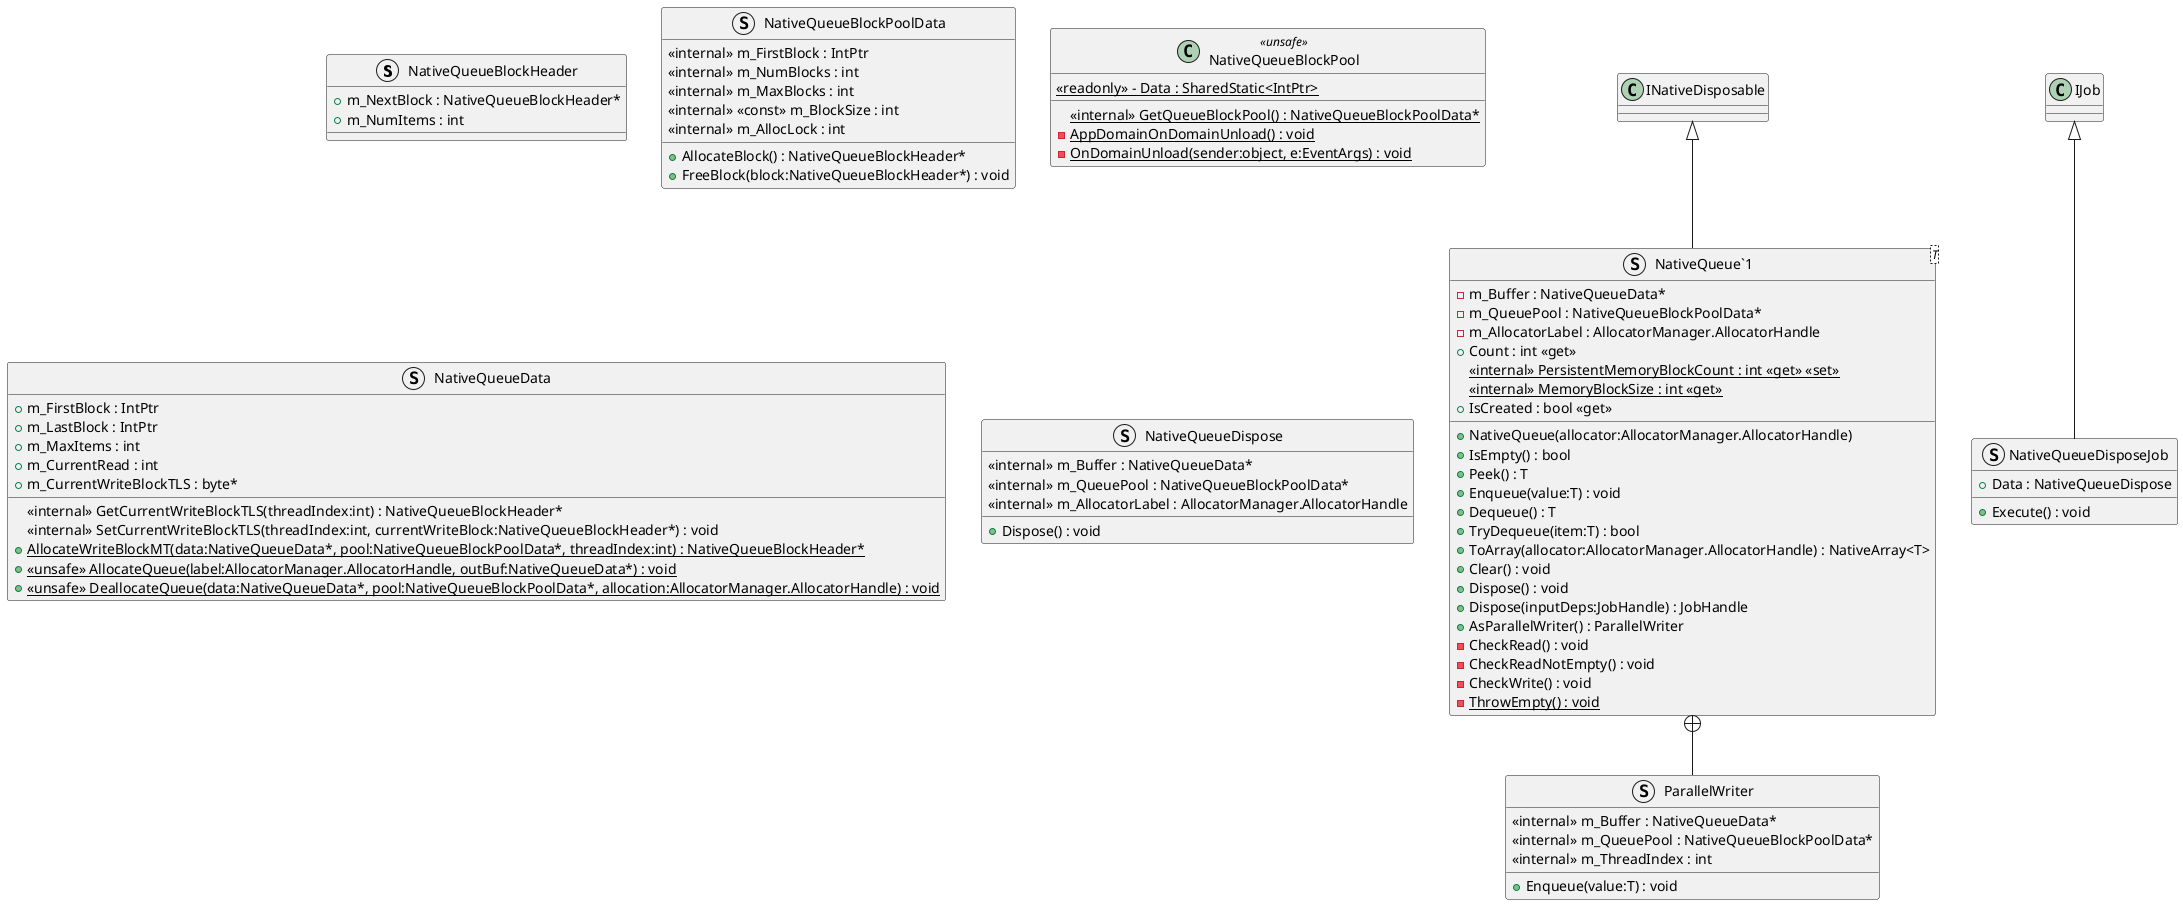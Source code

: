 @startuml
struct NativeQueueBlockHeader {
    + m_NextBlock : NativeQueueBlockHeader*
    + m_NumItems : int
}
struct NativeQueueBlockPoolData {
    <<internal>> m_FirstBlock : IntPtr
    <<internal>> m_NumBlocks : int
    <<internal>> m_MaxBlocks : int
    <<internal>> <<const>> m_BlockSize : int
    <<internal>> m_AllocLock : int
    + AllocateBlock() : NativeQueueBlockHeader*
    + FreeBlock(block:NativeQueueBlockHeader*) : void
}
class NativeQueueBlockPool <<unsafe>> {
    {static} <<readonly>> - Data : SharedStatic<IntPtr>
    <<internal>> {static} GetQueueBlockPool() : NativeQueueBlockPoolData*
    {static} - AppDomainOnDomainUnload() : void
    {static} - OnDomainUnload(sender:object, e:EventArgs) : void
}
struct NativeQueueData {
    + m_FirstBlock : IntPtr
    + m_LastBlock : IntPtr
    + m_MaxItems : int
    + m_CurrentRead : int
    + m_CurrentWriteBlockTLS : byte*
    <<internal>> GetCurrentWriteBlockTLS(threadIndex:int) : NativeQueueBlockHeader*
    <<internal>> SetCurrentWriteBlockTLS(threadIndex:int, currentWriteBlock:NativeQueueBlockHeader*) : void
    + {static} AllocateWriteBlockMT(data:NativeQueueData*, pool:NativeQueueBlockPoolData*, threadIndex:int) : NativeQueueBlockHeader*
    + <<unsafe>> {static} AllocateQueue(label:AllocatorManager.AllocatorHandle, outBuf:NativeQueueData*) : void
    + <<unsafe>> {static} DeallocateQueue(data:NativeQueueData*, pool:NativeQueueBlockPoolData*, allocation:AllocatorManager.AllocatorHandle) : void
}
struct "NativeQueue`1"<T> {
    - m_Buffer : NativeQueueData*
    - m_QueuePool : NativeQueueBlockPoolData*
    - m_AllocatorLabel : AllocatorManager.AllocatorHandle
    + NativeQueue(allocator:AllocatorManager.AllocatorHandle)
    + IsEmpty() : bool
    + Count : int <<get>>
    <<internal>> {static} PersistentMemoryBlockCount : int <<get>> <<set>>
    <<internal>> {static} MemoryBlockSize : int <<get>>
    + Peek() : T
    + Enqueue(value:T) : void
    + Dequeue() : T
    + TryDequeue(item:T) : bool
    + ToArray(allocator:AllocatorManager.AllocatorHandle) : NativeArray<T>
    + Clear() : void
    + IsCreated : bool <<get>>
    + Dispose() : void
    + Dispose(inputDeps:JobHandle) : JobHandle
    + AsParallelWriter() : ParallelWriter
    - CheckRead() : void
    - CheckReadNotEmpty() : void
    - CheckWrite() : void
    {static} - ThrowEmpty() : void
}
struct NativeQueueDispose {
    <<internal>> m_Buffer : NativeQueueData*
    <<internal>> m_QueuePool : NativeQueueBlockPoolData*
    <<internal>> m_AllocatorLabel : AllocatorManager.AllocatorHandle
    + Dispose() : void
}
struct NativeQueueDisposeJob {
    + Data : NativeQueueDispose
    + Execute() : void
}
struct ParallelWriter {
    <<internal>> m_Buffer : NativeQueueData*
    <<internal>> m_QueuePool : NativeQueueBlockPoolData*
    <<internal>> m_ThreadIndex : int
    + Enqueue(value:T) : void
}
INativeDisposable <|-- "NativeQueue`1"
IJob <|-- NativeQueueDisposeJob
"NativeQueue`1" +-- ParallelWriter
@enduml
